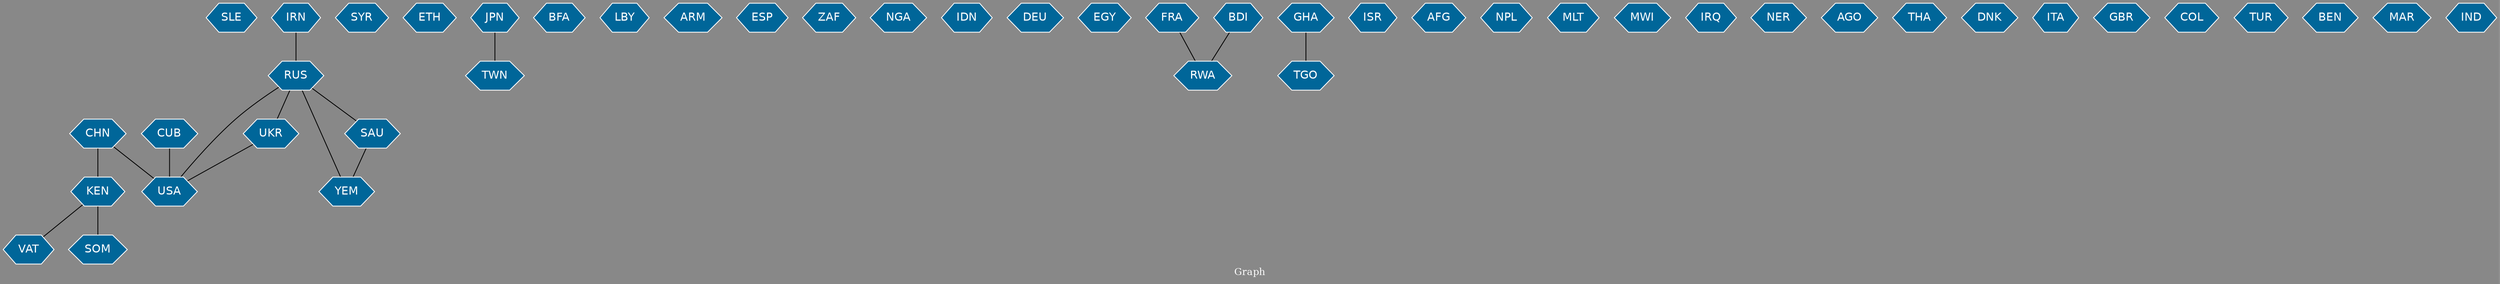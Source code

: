 // Countries together in item graph
graph {
	graph [bgcolor="#888888" fontcolor=white fontsize=12 label="Graph" outputorder=edgesfirst overlap=prism]
	node [color=white fillcolor="#006699" fontcolor=white fontname=Helvetica shape=hexagon style=filled]
	edge [arrowhead=open color=black fontcolor=white fontname=Courier fontsize=12]
		SLE [label=SLE]
		RUS [label=RUS]
		YEM [label=YEM]
		SAU [label=SAU]
		SYR [label=SYR]
		ETH [label=ETH]
		TWN [label=TWN]
		JPN [label=JPN]
		BFA [label=BFA]
		LBY [label=LBY]
		KEN [label=KEN]
		VAT [label=VAT]
		USA [label=USA]
		UKR [label=UKR]
		CHN [label=CHN]
		ARM [label=ARM]
		ESP [label=ESP]
		ZAF [label=ZAF]
		NGA [label=NGA]
		IDN [label=IDN]
		DEU [label=DEU]
		EGY [label=EGY]
		FRA [label=FRA]
		GHA [label=GHA]
		TGO [label=TGO]
		ISR [label=ISR]
		AFG [label=AFG]
		BDI [label=BDI]
		NPL [label=NPL]
		MLT [label=MLT]
		MWI [label=MWI]
		IRQ [label=IRQ]
		NER [label=NER]
		AGO [label=AGO]
		THA [label=THA]
		SOM [label=SOM]
		CUB [label=CUB]
		IRN [label=IRN]
		RWA [label=RWA]
		DNK [label=DNK]
		ITA [label=ITA]
		GBR [label=GBR]
		COL [label=COL]
		TUR [label=TUR]
		BEN [label=BEN]
		MAR [label=MAR]
		IND [label=IND]
			IRN -- RUS [weight=1]
			RUS -- SAU [weight=1]
			KEN -- SOM [weight=4]
			RUS -- YEM [weight=1]
			JPN -- TWN [weight=1]
			RUS -- USA [weight=1]
			GHA -- TGO [weight=1]
			FRA -- RWA [weight=1]
			CHN -- USA [weight=1]
			UKR -- USA [weight=1]
			RUS -- UKR [weight=1]
			CHN -- KEN [weight=1]
			BDI -- RWA [weight=1]
			CUB -- USA [weight=3]
			SAU -- YEM [weight=1]
			KEN -- VAT [weight=1]
}